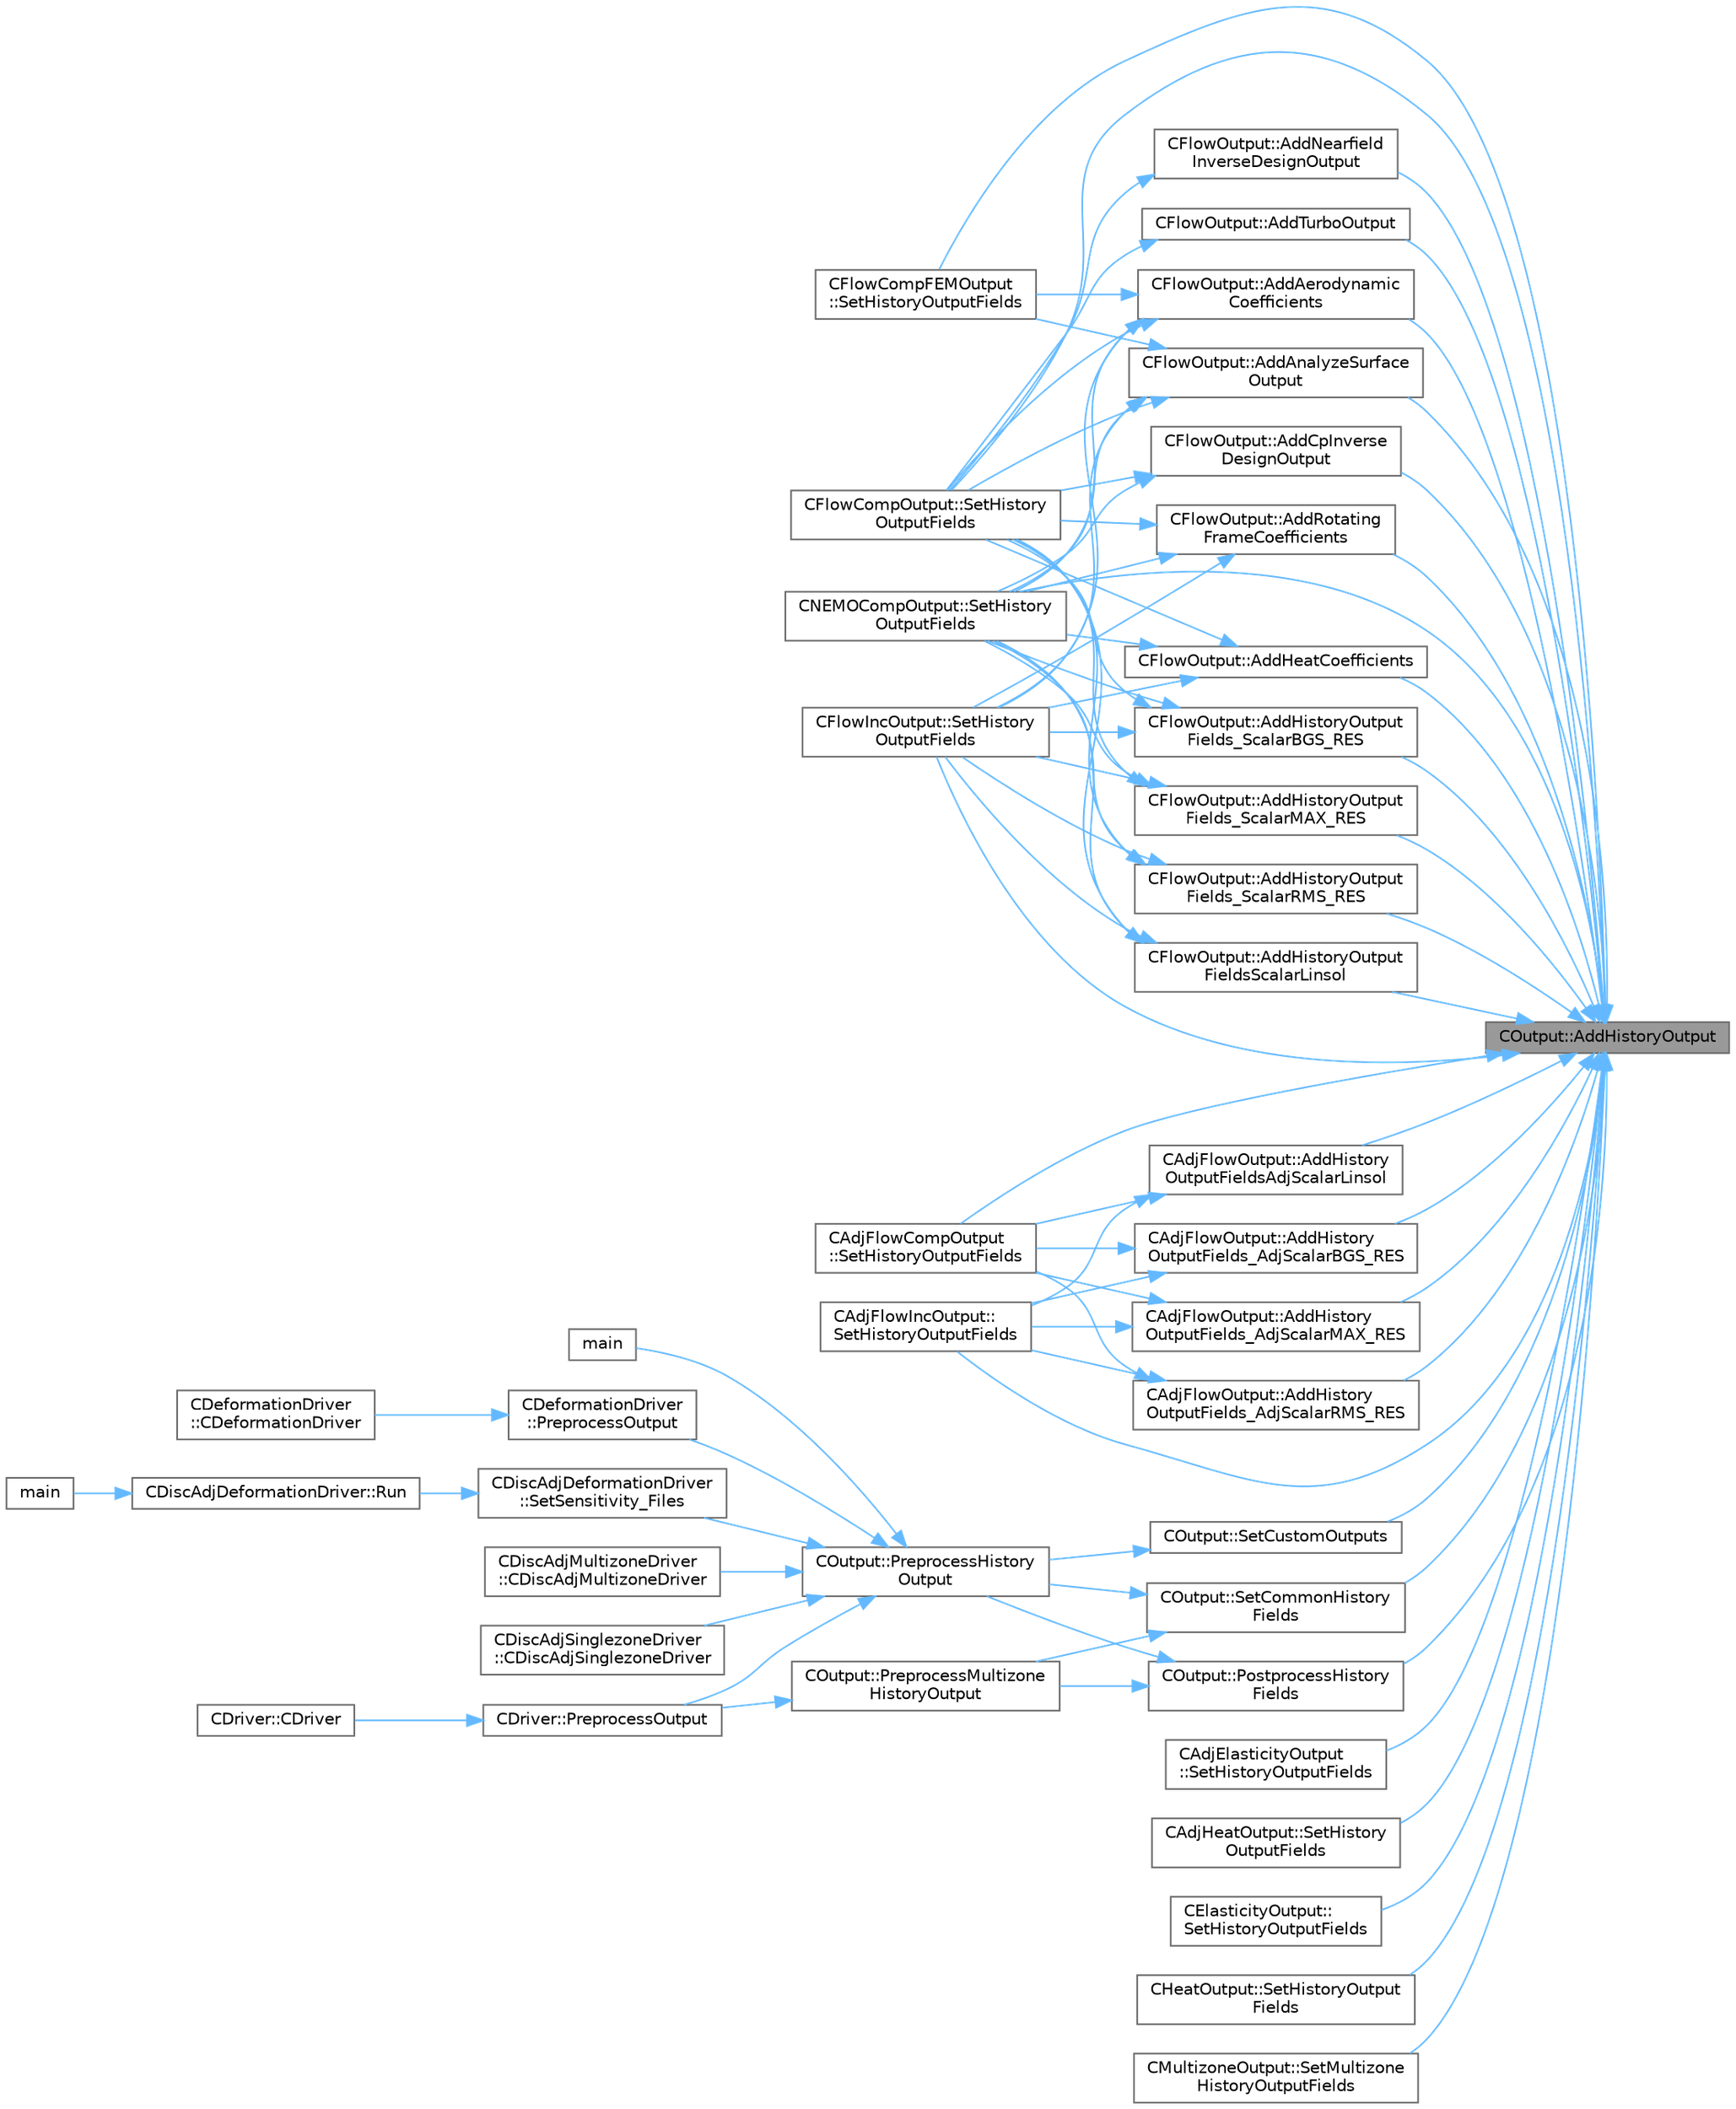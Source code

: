 digraph "COutput::AddHistoryOutput"
{
 // LATEX_PDF_SIZE
  bgcolor="transparent";
  edge [fontname=Helvetica,fontsize=10,labelfontname=Helvetica,labelfontsize=10];
  node [fontname=Helvetica,fontsize=10,shape=box,height=0.2,width=0.4];
  rankdir="RL";
  Node1 [id="Node000001",label="COutput::AddHistoryOutput",height=0.2,width=0.4,color="gray40", fillcolor="grey60", style="filled", fontcolor="black",tooltip="Add a new field to the history output."];
  Node1 -> Node2 [id="edge1_Node000001_Node000002",dir="back",color="steelblue1",style="solid",tooltip=" "];
  Node2 [id="Node000002",label="CFlowOutput::AddAerodynamic\lCoefficients",height=0.2,width=0.4,color="grey40", fillcolor="white", style="filled",URL="$classCFlowOutput.html#af6c3e440981fbdb044b2c60bb14b277b",tooltip="Add aerodynamic coefficients as output fields."];
  Node2 -> Node3 [id="edge2_Node000002_Node000003",dir="back",color="steelblue1",style="solid",tooltip=" "];
  Node3 [id="Node000003",label="CFlowCompFEMOutput\l::SetHistoryOutputFields",height=0.2,width=0.4,color="grey40", fillcolor="white", style="filled",URL="$classCFlowCompFEMOutput.html#aa4f39ac53973d19c0ef77c62c4fb3c29",tooltip="Set the available history output fields."];
  Node2 -> Node4 [id="edge3_Node000002_Node000004",dir="back",color="steelblue1",style="solid",tooltip=" "];
  Node4 [id="Node000004",label="CFlowCompOutput::SetHistory\lOutputFields",height=0.2,width=0.4,color="grey40", fillcolor="white", style="filled",URL="$classCFlowCompOutput.html#a8b41f117a187a481a89f3dca1841a691",tooltip="Set the available history output fields."];
  Node2 -> Node5 [id="edge4_Node000002_Node000005",dir="back",color="steelblue1",style="solid",tooltip=" "];
  Node5 [id="Node000005",label="CFlowIncOutput::SetHistory\lOutputFields",height=0.2,width=0.4,color="grey40", fillcolor="white", style="filled",URL="$classCFlowIncOutput.html#a771011c35b0c004348eab0e60e9ff0a5",tooltip="Set the available history output fields."];
  Node2 -> Node6 [id="edge5_Node000002_Node000006",dir="back",color="steelblue1",style="solid",tooltip=" "];
  Node6 [id="Node000006",label="CNEMOCompOutput::SetHistory\lOutputFields",height=0.2,width=0.4,color="grey40", fillcolor="white", style="filled",URL="$classCNEMOCompOutput.html#a81950db0223de4d025f01108c3831b9d",tooltip="Set the available history output fields."];
  Node1 -> Node7 [id="edge6_Node000001_Node000007",dir="back",color="steelblue1",style="solid",tooltip=" "];
  Node7 [id="Node000007",label="CFlowOutput::AddAnalyzeSurface\lOutput",height=0.2,width=0.4,color="grey40", fillcolor="white", style="filled",URL="$classCFlowOutput.html#a770323629fcc5378fee9de3cb0492036",tooltip="Add flow surface output fields."];
  Node7 -> Node3 [id="edge7_Node000007_Node000003",dir="back",color="steelblue1",style="solid",tooltip=" "];
  Node7 -> Node4 [id="edge8_Node000007_Node000004",dir="back",color="steelblue1",style="solid",tooltip=" "];
  Node7 -> Node5 [id="edge9_Node000007_Node000005",dir="back",color="steelblue1",style="solid",tooltip=" "];
  Node7 -> Node6 [id="edge10_Node000007_Node000006",dir="back",color="steelblue1",style="solid",tooltip=" "];
  Node1 -> Node8 [id="edge11_Node000001_Node000008",dir="back",color="steelblue1",style="solid",tooltip=" "];
  Node8 [id="Node000008",label="CFlowOutput::AddCpInverse\lDesignOutput",height=0.2,width=0.4,color="grey40", fillcolor="white", style="filled",URL="$classCFlowOutput.html#a46b74ece70538e40be06f1d0aafff919",tooltip="Add CP inverse design output as history fields."];
  Node8 -> Node4 [id="edge12_Node000008_Node000004",dir="back",color="steelblue1",style="solid",tooltip=" "];
  Node8 -> Node6 [id="edge13_Node000008_Node000006",dir="back",color="steelblue1",style="solid",tooltip=" "];
  Node1 -> Node9 [id="edge14_Node000001_Node000009",dir="back",color="steelblue1",style="solid",tooltip=" "];
  Node9 [id="Node000009",label="CFlowOutput::AddHeatCoefficients",height=0.2,width=0.4,color="grey40", fillcolor="white", style="filled",URL="$classCFlowOutput.html#a02ca59474a25c20660abd64e072b036d",tooltip="Add heat flux coefficients as output fields."];
  Node9 -> Node4 [id="edge15_Node000009_Node000004",dir="back",color="steelblue1",style="solid",tooltip=" "];
  Node9 -> Node5 [id="edge16_Node000009_Node000005",dir="back",color="steelblue1",style="solid",tooltip=" "];
  Node9 -> Node6 [id="edge17_Node000009_Node000006",dir="back",color="steelblue1",style="solid",tooltip=" "];
  Node1 -> Node10 [id="edge18_Node000001_Node000010",dir="back",color="steelblue1",style="solid",tooltip=" "];
  Node10 [id="Node000010",label="CAdjFlowOutput::AddHistory\lOutputFields_AdjScalarBGS_RES",height=0.2,width=0.4,color="grey40", fillcolor="white", style="filled",URL="$classCAdjFlowOutput.html#a285fe41cd749a4b3e0c6e41c28989fa0",tooltip="Add scalar (turbulence/species) history fields for the BGS Residual (FVMComp, FVMInc,..."];
  Node10 -> Node11 [id="edge19_Node000010_Node000011",dir="back",color="steelblue1",style="solid",tooltip=" "];
  Node11 [id="Node000011",label="CAdjFlowCompOutput\l::SetHistoryOutputFields",height=0.2,width=0.4,color="grey40", fillcolor="white", style="filled",URL="$classCAdjFlowCompOutput.html#a26b22af6b35a46931cd6eade4dd9d8ec",tooltip="Set the available history output fields."];
  Node10 -> Node12 [id="edge20_Node000010_Node000012",dir="back",color="steelblue1",style="solid",tooltip=" "];
  Node12 [id="Node000012",label="CAdjFlowIncOutput::\lSetHistoryOutputFields",height=0.2,width=0.4,color="grey40", fillcolor="white", style="filled",URL="$classCAdjFlowIncOutput.html#ade7ecb21141ada7f6c3a1ad28c0786af",tooltip="Set the available history output fields."];
  Node1 -> Node13 [id="edge21_Node000001_Node000013",dir="back",color="steelblue1",style="solid",tooltip=" "];
  Node13 [id="Node000013",label="CAdjFlowOutput::AddHistory\lOutputFields_AdjScalarMAX_RES",height=0.2,width=0.4,color="grey40", fillcolor="white", style="filled",URL="$classCAdjFlowOutput.html#a9b433d20b77508c3de8a5472e526478b",tooltip="Add scalar (turbulence/species) history fields for the max Residual (FVMComp, FVMInc,..."];
  Node13 -> Node11 [id="edge22_Node000013_Node000011",dir="back",color="steelblue1",style="solid",tooltip=" "];
  Node13 -> Node12 [id="edge23_Node000013_Node000012",dir="back",color="steelblue1",style="solid",tooltip=" "];
  Node1 -> Node14 [id="edge24_Node000001_Node000014",dir="back",color="steelblue1",style="solid",tooltip=" "];
  Node14 [id="Node000014",label="CAdjFlowOutput::AddHistory\lOutputFields_AdjScalarRMS_RES",height=0.2,width=0.4,color="grey40", fillcolor="white", style="filled",URL="$classCAdjFlowOutput.html#a58425ed34cf2e02f6a4f3d7c8e4fbf01",tooltip="Add scalar (turbulence/species) history fields for the Residual RMS (FVMComp, FVMInc,..."];
  Node14 -> Node11 [id="edge25_Node000014_Node000011",dir="back",color="steelblue1",style="solid",tooltip=" "];
  Node14 -> Node12 [id="edge26_Node000014_Node000012",dir="back",color="steelblue1",style="solid",tooltip=" "];
  Node1 -> Node15 [id="edge27_Node000001_Node000015",dir="back",color="steelblue1",style="solid",tooltip=" "];
  Node15 [id="Node000015",label="CFlowOutput::AddHistoryOutput\lFields_ScalarBGS_RES",height=0.2,width=0.4,color="grey40", fillcolor="white", style="filled",URL="$classCFlowOutput.html#a25002adddaec3a9874793c5a936bf73c",tooltip="Add scalar (turbulence/species) history fields for the BGS Residual (FVMComp, FVMInc,..."];
  Node15 -> Node4 [id="edge28_Node000015_Node000004",dir="back",color="steelblue1",style="solid",tooltip=" "];
  Node15 -> Node5 [id="edge29_Node000015_Node000005",dir="back",color="steelblue1",style="solid",tooltip=" "];
  Node15 -> Node6 [id="edge30_Node000015_Node000006",dir="back",color="steelblue1",style="solid",tooltip=" "];
  Node1 -> Node16 [id="edge31_Node000001_Node000016",dir="back",color="steelblue1",style="solid",tooltip=" "];
  Node16 [id="Node000016",label="CFlowOutput::AddHistoryOutput\lFields_ScalarMAX_RES",height=0.2,width=0.4,color="grey40", fillcolor="white", style="filled",URL="$classCFlowOutput.html#a4909804b8bc466003569b0883db40eb7",tooltip="Add scalar (turbulence/species) history fields for the max Residual (FVMComp, FVMInc,..."];
  Node16 -> Node4 [id="edge32_Node000016_Node000004",dir="back",color="steelblue1",style="solid",tooltip=" "];
  Node16 -> Node5 [id="edge33_Node000016_Node000005",dir="back",color="steelblue1",style="solid",tooltip=" "];
  Node16 -> Node6 [id="edge34_Node000016_Node000006",dir="back",color="steelblue1",style="solid",tooltip=" "];
  Node1 -> Node17 [id="edge35_Node000001_Node000017",dir="back",color="steelblue1",style="solid",tooltip=" "];
  Node17 [id="Node000017",label="CFlowOutput::AddHistoryOutput\lFields_ScalarRMS_RES",height=0.2,width=0.4,color="grey40", fillcolor="white", style="filled",URL="$classCFlowOutput.html#a006dc5717c07ca240a4067cb3049431f",tooltip="Add scalar (turbulence/species) history fields for the Residual RMS (FVMComp, FVMInc,..."];
  Node17 -> Node4 [id="edge36_Node000017_Node000004",dir="back",color="steelblue1",style="solid",tooltip=" "];
  Node17 -> Node5 [id="edge37_Node000017_Node000005",dir="back",color="steelblue1",style="solid",tooltip=" "];
  Node17 -> Node6 [id="edge38_Node000017_Node000006",dir="back",color="steelblue1",style="solid",tooltip=" "];
  Node1 -> Node18 [id="edge39_Node000001_Node000018",dir="back",color="steelblue1",style="solid",tooltip=" "];
  Node18 [id="Node000018",label="CAdjFlowOutput::AddHistory\lOutputFieldsAdjScalarLinsol",height=0.2,width=0.4,color="grey40", fillcolor="white", style="filled",URL="$classCAdjFlowOutput.html#aded78a236d510924d48cd9b96ebbade2",tooltip="Add scalar (turbulence/species) history fields for the linear solver (FVMComp, FVMInc,..."];
  Node18 -> Node11 [id="edge40_Node000018_Node000011",dir="back",color="steelblue1",style="solid",tooltip=" "];
  Node18 -> Node12 [id="edge41_Node000018_Node000012",dir="back",color="steelblue1",style="solid",tooltip=" "];
  Node1 -> Node19 [id="edge42_Node000001_Node000019",dir="back",color="steelblue1",style="solid",tooltip=" "];
  Node19 [id="Node000019",label="CFlowOutput::AddHistoryOutput\lFieldsScalarLinsol",height=0.2,width=0.4,color="grey40", fillcolor="white", style="filled",URL="$classCFlowOutput.html#a24137fb627fb021020c6b18b036bfad6",tooltip="Add scalar (turbulence/species) history fields for the linear solver (FVMComp, FVMInc,..."];
  Node19 -> Node4 [id="edge43_Node000019_Node000004",dir="back",color="steelblue1",style="solid",tooltip=" "];
  Node19 -> Node5 [id="edge44_Node000019_Node000005",dir="back",color="steelblue1",style="solid",tooltip=" "];
  Node19 -> Node6 [id="edge45_Node000019_Node000006",dir="back",color="steelblue1",style="solid",tooltip=" "];
  Node1 -> Node20 [id="edge46_Node000001_Node000020",dir="back",color="steelblue1",style="solid",tooltip=" "];
  Node20 [id="Node000020",label="CFlowOutput::AddNearfield\lInverseDesignOutput",height=0.2,width=0.4,color="grey40", fillcolor="white", style="filled",URL="$classCFlowOutput.html#a82c7b697b9e0fe797e2e4a77debfe0c5",tooltip="Add nearfield inverse design output as history fields."];
  Node20 -> Node4 [id="edge47_Node000020_Node000004",dir="back",color="steelblue1",style="solid",tooltip=" "];
  Node1 -> Node21 [id="edge48_Node000001_Node000021",dir="back",color="steelblue1",style="solid",tooltip=" "];
  Node21 [id="Node000021",label="CFlowOutput::AddRotating\lFrameCoefficients",height=0.2,width=0.4,color="grey40", fillcolor="white", style="filled",URL="$classCFlowOutput.html#af232e8739a99de613979d27be60bd24a",tooltip="Add rotating frame coefficients as output fields."];
  Node21 -> Node4 [id="edge49_Node000021_Node000004",dir="back",color="steelblue1",style="solid",tooltip=" "];
  Node21 -> Node5 [id="edge50_Node000021_Node000005",dir="back",color="steelblue1",style="solid",tooltip=" "];
  Node21 -> Node6 [id="edge51_Node000021_Node000006",dir="back",color="steelblue1",style="solid",tooltip=" "];
  Node1 -> Node22 [id="edge52_Node000001_Node000022",dir="back",color="steelblue1",style="solid",tooltip=" "];
  Node22 [id="Node000022",label="CFlowOutput::AddTurboOutput",height=0.2,width=0.4,color="grey40", fillcolor="white", style="filled",URL="$classCFlowOutput.html#ab07853915f70877d71f503c578589ef3",tooltip=" "];
  Node22 -> Node4 [id="edge53_Node000022_Node000004",dir="back",color="steelblue1",style="solid",tooltip=" "];
  Node1 -> Node23 [id="edge54_Node000001_Node000023",dir="back",color="steelblue1",style="solid",tooltip=" "];
  Node23 [id="Node000023",label="COutput::PostprocessHistory\lFields",height=0.2,width=0.4,color="grey40", fillcolor="white", style="filled",URL="$classCOutput.html#a6da61fc6d21c7c968678d612a939290d",tooltip="Postprocess_HistoryFields."];
  Node23 -> Node24 [id="edge55_Node000023_Node000024",dir="back",color="steelblue1",style="solid",tooltip=" "];
  Node24 [id="Node000024",label="COutput::PreprocessHistory\lOutput",height=0.2,width=0.4,color="grey40", fillcolor="white", style="filled",URL="$classCOutput.html#afbd232d7c9236d1415382a195f6cff4e",tooltip="Preprocess the history output by setting the history fields and opening the history file."];
  Node24 -> Node25 [id="edge56_Node000024_Node000025",dir="back",color="steelblue1",style="solid",tooltip=" "];
  Node25 [id="Node000025",label="CDiscAdjMultizoneDriver\l::CDiscAdjMultizoneDriver",height=0.2,width=0.4,color="grey40", fillcolor="white", style="filled",URL="$classCDiscAdjMultizoneDriver.html#a4cfdd2d2d3b7cc7a40052d13d918da2f",tooltip="Constructor of the class."];
  Node24 -> Node26 [id="edge57_Node000024_Node000026",dir="back",color="steelblue1",style="solid",tooltip=" "];
  Node26 [id="Node000026",label="CDiscAdjSinglezoneDriver\l::CDiscAdjSinglezoneDriver",height=0.2,width=0.4,color="grey40", fillcolor="white", style="filled",URL="$classCDiscAdjSinglezoneDriver.html#a0194e68e223aeda2e78f09cc413079ac",tooltip="Constructor of the class."];
  Node24 -> Node27 [id="edge58_Node000024_Node000027",dir="back",color="steelblue1",style="solid",tooltip=" "];
  Node27 [id="Node000027",label="main",height=0.2,width=0.4,color="grey40", fillcolor="white", style="filled",URL="$SU2__SOL_8cpp.html#a0ddf1224851353fc92bfbff6f499fa97",tooltip=" "];
  Node24 -> Node28 [id="edge59_Node000024_Node000028",dir="back",color="steelblue1",style="solid",tooltip=" "];
  Node28 [id="Node000028",label="CDeformationDriver\l::PreprocessOutput",height=0.2,width=0.4,color="grey40", fillcolor="white", style="filled",URL="$classCDeformationDriver.html#af045d20ed2c98a5e91acf3b0cacabca1",tooltip="Preprocess the output container."];
  Node28 -> Node29 [id="edge60_Node000028_Node000029",dir="back",color="steelblue1",style="solid",tooltip=" "];
  Node29 [id="Node000029",label="CDeformationDriver\l::CDeformationDriver",height=0.2,width=0.4,color="grey40", fillcolor="white", style="filled",URL="$classCDeformationDriver.html#a598689718de003eea6540a042e6c7994",tooltip="Constructor of the class."];
  Node24 -> Node30 [id="edge61_Node000024_Node000030",dir="back",color="steelblue1",style="solid",tooltip=" "];
  Node30 [id="Node000030",label="CDriver::PreprocessOutput",height=0.2,width=0.4,color="grey40", fillcolor="white", style="filled",URL="$classCDriver.html#aac70f5c946c560c5384300dd6605a179",tooltip="Preprocess the output container."];
  Node30 -> Node31 [id="edge62_Node000030_Node000031",dir="back",color="steelblue1",style="solid",tooltip=" "];
  Node31 [id="Node000031",label="CDriver::CDriver",height=0.2,width=0.4,color="grey40", fillcolor="white", style="filled",URL="$classCDriver.html#a3fca4a013a6efa9bbb38fe78a86b5f3d",tooltip="Constructor of the class."];
  Node24 -> Node32 [id="edge63_Node000024_Node000032",dir="back",color="steelblue1",style="solid",tooltip=" "];
  Node32 [id="Node000032",label="CDiscAdjDeformationDriver\l::SetSensitivity_Files",height=0.2,width=0.4,color="grey40", fillcolor="white", style="filled",URL="$classCDiscAdjDeformationDriver.html#ab49c2697cc6d4ff4e0914e887375aca4",tooltip="Write the sensitivity (including mesh sensitivity) computed with the discrete adjoint method on the s..."];
  Node32 -> Node33 [id="edge64_Node000032_Node000033",dir="back",color="steelblue1",style="solid",tooltip=" "];
  Node33 [id="Node000033",label="CDiscAdjDeformationDriver::Run",height=0.2,width=0.4,color="grey40", fillcolor="white", style="filled",URL="$classCDiscAdjDeformationDriver.html#adb51f9096356607d6f48c05891dec0cb",tooltip="Launch the driver computation."];
  Node33 -> Node34 [id="edge65_Node000033_Node000034",dir="back",color="steelblue1",style="solid",tooltip=" "];
  Node34 [id="Node000034",label="main",height=0.2,width=0.4,color="grey40", fillcolor="white", style="filled",URL="$SU2__DOT_8cpp.html#a0ddf1224851353fc92bfbff6f499fa97",tooltip=" "];
  Node23 -> Node35 [id="edge66_Node000023_Node000035",dir="back",color="steelblue1",style="solid",tooltip=" "];
  Node35 [id="Node000035",label="COutput::PreprocessMultizone\lHistoryOutput",height=0.2,width=0.4,color="grey40", fillcolor="white", style="filled",URL="$classCOutput.html#a638e3fa3f488f610107742dda71c1b53",tooltip="Preprocess the history output by setting the history fields and opening the history file."];
  Node35 -> Node30 [id="edge67_Node000035_Node000030",dir="back",color="steelblue1",style="solid",tooltip=" "];
  Node1 -> Node36 [id="edge68_Node000001_Node000036",dir="back",color="steelblue1",style="solid",tooltip=" "];
  Node36 [id="Node000036",label="COutput::SetCommonHistory\lFields",height=0.2,width=0.4,color="grey40", fillcolor="white", style="filled",URL="$classCOutput.html#aa8b9438f7f915375c811afc23381755e",tooltip="Set the history fields common for all solvers."];
  Node36 -> Node24 [id="edge69_Node000036_Node000024",dir="back",color="steelblue1",style="solid",tooltip=" "];
  Node36 -> Node35 [id="edge70_Node000036_Node000035",dir="back",color="steelblue1",style="solid",tooltip=" "];
  Node1 -> Node37 [id="edge71_Node000001_Node000037",dir="back",color="steelblue1",style="solid",tooltip=" "];
  Node37 [id="Node000037",label="COutput::SetCustomOutputs",height=0.2,width=0.4,color="grey40", fillcolor="white", style="filled",URL="$classCOutput.html#a57104a0a0e708b8983166b568ff24d01",tooltip="Parses user-defined outputs."];
  Node37 -> Node24 [id="edge72_Node000037_Node000024",dir="back",color="steelblue1",style="solid",tooltip=" "];
  Node1 -> Node38 [id="edge73_Node000001_Node000038",dir="back",color="steelblue1",style="solid",tooltip=" "];
  Node38 [id="Node000038",label="CAdjElasticityOutput\l::SetHistoryOutputFields",height=0.2,width=0.4,color="grey40", fillcolor="white", style="filled",URL="$classCAdjElasticityOutput.html#a65fa2d08a076f95be3bf6ac3844fd0e2",tooltip="Set the available history output fields."];
  Node1 -> Node11 [id="edge74_Node000001_Node000011",dir="back",color="steelblue1",style="solid",tooltip=" "];
  Node1 -> Node12 [id="edge75_Node000001_Node000012",dir="back",color="steelblue1",style="solid",tooltip=" "];
  Node1 -> Node39 [id="edge76_Node000001_Node000039",dir="back",color="steelblue1",style="solid",tooltip=" "];
  Node39 [id="Node000039",label="CAdjHeatOutput::SetHistory\lOutputFields",height=0.2,width=0.4,color="grey40", fillcolor="white", style="filled",URL="$classCAdjHeatOutput.html#af4945dc1a3e8b42f4631e1868adf0309",tooltip="Set the available history output fields."];
  Node1 -> Node40 [id="edge77_Node000001_Node000040",dir="back",color="steelblue1",style="solid",tooltip=" "];
  Node40 [id="Node000040",label="CElasticityOutput::\lSetHistoryOutputFields",height=0.2,width=0.4,color="grey40", fillcolor="white", style="filled",URL="$classCElasticityOutput.html#a1a77df37022eb5389f3e1f817897e568",tooltip="Set the available history output fields."];
  Node1 -> Node3 [id="edge78_Node000001_Node000003",dir="back",color="steelblue1",style="solid",tooltip=" "];
  Node1 -> Node4 [id="edge79_Node000001_Node000004",dir="back",color="steelblue1",style="solid",tooltip=" "];
  Node1 -> Node5 [id="edge80_Node000001_Node000005",dir="back",color="steelblue1",style="solid",tooltip=" "];
  Node1 -> Node41 [id="edge81_Node000001_Node000041",dir="back",color="steelblue1",style="solid",tooltip=" "];
  Node41 [id="Node000041",label="CHeatOutput::SetHistoryOutput\lFields",height=0.2,width=0.4,color="grey40", fillcolor="white", style="filled",URL="$classCHeatOutput.html#a40b1807174ddaa52f0a4edad3ab7cb3d",tooltip="Set the available history output fields."];
  Node1 -> Node6 [id="edge82_Node000001_Node000006",dir="back",color="steelblue1",style="solid",tooltip=" "];
  Node1 -> Node42 [id="edge83_Node000001_Node000042",dir="back",color="steelblue1",style="solid",tooltip=" "];
  Node42 [id="Node000042",label="CMultizoneOutput::SetMultizone\lHistoryOutputFields",height=0.2,width=0.4,color="grey40", fillcolor="white", style="filled",URL="$classCMultizoneOutput.html#a61ac5d5afac223b05a4dc702b591a627",tooltip="Set the available multizone history output fields."];
}
